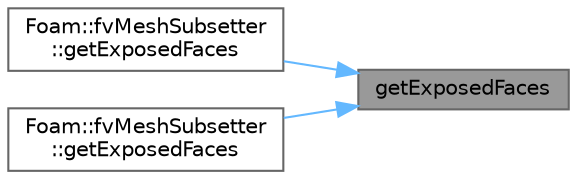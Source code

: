 digraph "getExposedFaces"
{
 // LATEX_PDF_SIZE
  bgcolor="transparent";
  edge [fontname=Helvetica,fontsize=10,labelfontname=Helvetica,labelfontsize=10];
  node [fontname=Helvetica,fontsize=10,shape=box,height=0.2,width=0.4];
  rankdir="RL";
  Node1 [id="Node000001",label="getExposedFaces",height=0.2,width=0.4,color="gray40", fillcolor="grey60", style="filled", fontcolor="black",tooltip=" "];
  Node1 -> Node2 [id="edge1_Node000001_Node000002",dir="back",color="steelblue1",style="solid",tooltip=" "];
  Node2 [id="Node000002",label="Foam::fvMeshSubsetter\l::getExposedFaces",height=0.2,width=0.4,color="grey40", fillcolor="white", style="filled",URL="$classFoam_1_1fvMeshSubsetter.html#ac4e3d494c5565012480167be506fc924",tooltip=" "];
  Node1 -> Node3 [id="edge2_Node000001_Node000003",dir="back",color="steelblue1",style="solid",tooltip=" "];
  Node3 [id="Node000003",label="Foam::fvMeshSubsetter\l::getExposedFaces",height=0.2,width=0.4,color="grey40", fillcolor="white", style="filled",URL="$classFoam_1_1fvMeshSubsetter.html#a6c1f91146cd59b42ca65e60c09985916",tooltip=" "];
}
